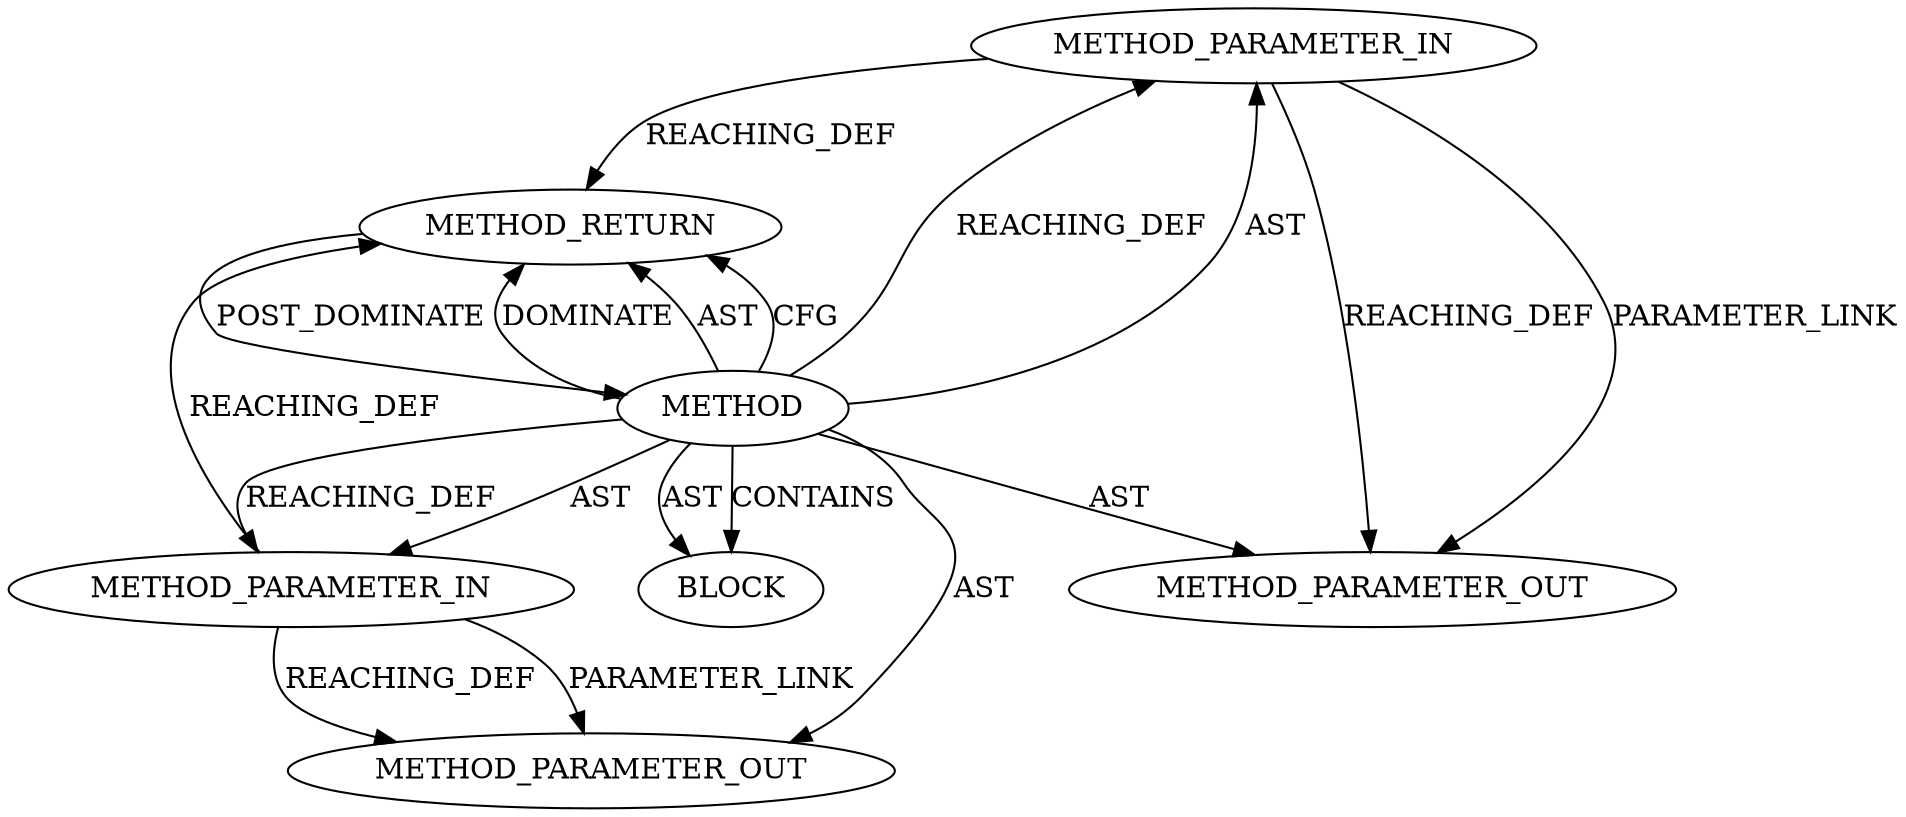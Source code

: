 digraph {
  12462 [label=METHOD_PARAMETER_IN ORDER=2 CODE="p2" IS_VARIADIC=false TYPE_FULL_NAME="ANY" EVALUATION_STRATEGY="BY_VALUE" INDEX=2 NAME="p2"]
  12461 [label=METHOD_PARAMETER_IN ORDER=1 CODE="p1" IS_VARIADIC=false TYPE_FULL_NAME="ANY" EVALUATION_STRATEGY="BY_VALUE" INDEX=1 NAME="p1"]
  12460 [label=METHOD AST_PARENT_TYPE="NAMESPACE_BLOCK" AST_PARENT_FULL_NAME="<global>" ORDER=0 CODE="<empty>" FULL_NAME="<operator>.arithmeticShiftRight" IS_EXTERNAL=true FILENAME="<empty>" SIGNATURE="" NAME="<operator>.arithmeticShiftRight"]
  12464 [label=METHOD_RETURN ORDER=2 CODE="RET" TYPE_FULL_NAME="ANY" EVALUATION_STRATEGY="BY_VALUE"]
  13432 [label=METHOD_PARAMETER_OUT ORDER=1 CODE="p1" IS_VARIADIC=false TYPE_FULL_NAME="ANY" EVALUATION_STRATEGY="BY_VALUE" INDEX=1 NAME="p1"]
  13433 [label=METHOD_PARAMETER_OUT ORDER=2 CODE="p2" IS_VARIADIC=false TYPE_FULL_NAME="ANY" EVALUATION_STRATEGY="BY_VALUE" INDEX=2 NAME="p2"]
  12463 [label=BLOCK ORDER=1 ARGUMENT_INDEX=1 CODE="<empty>" TYPE_FULL_NAME="ANY"]
  12460 -> 12462 [label=REACHING_DEF VARIABLE=""]
  12460 -> 12464 [label=DOMINATE ]
  12460 -> 12461 [label=REACHING_DEF VARIABLE=""]
  12462 -> 13433 [label=REACHING_DEF VARIABLE="p2"]
  12460 -> 12462 [label=AST ]
  12460 -> 12463 [label=CONTAINS ]
  12460 -> 12463 [label=AST ]
  12461 -> 13432 [label=PARAMETER_LINK ]
  12464 -> 12460 [label=POST_DOMINATE ]
  12460 -> 12464 [label=AST ]
  12460 -> 13432 [label=AST ]
  12461 -> 12464 [label=REACHING_DEF VARIABLE="p1"]
  12460 -> 12464 [label=CFG ]
  12462 -> 13433 [label=PARAMETER_LINK ]
  12462 -> 12464 [label=REACHING_DEF VARIABLE="p2"]
  12461 -> 13432 [label=REACHING_DEF VARIABLE="p1"]
  12460 -> 12461 [label=AST ]
  12460 -> 13433 [label=AST ]
}
